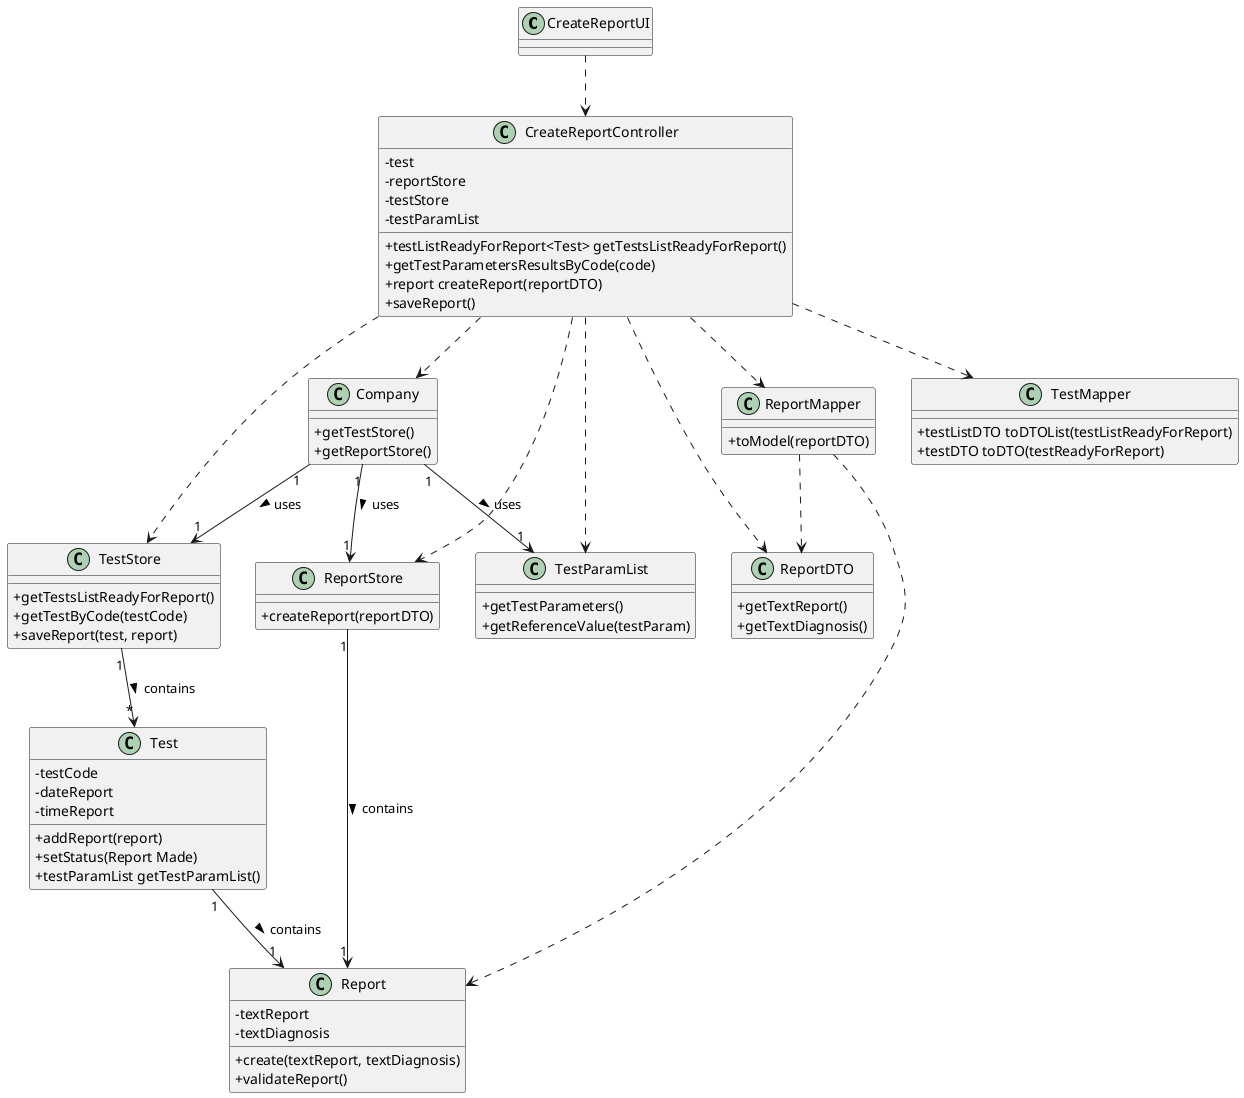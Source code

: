 @startuml

skinparam classAttributeIconSize 0

class CreateReportUI

class CreateReportController {
-test
-reportStore
-testStore
-testParamList


+testListReadyForReport<Test> getTestsListReadyForReport()
+getTestParametersResultsByCode(code)
+report createReport(reportDTO)
+saveReport()
}

class Company {
+getTestStore()
+getReportStore()
}

class TestStore {
+getTestsListReadyForReport()
+getTestByCode(testCode)
+saveReport(test, report)
}

class Test {
-testCode
-dateReport
-timeReport

+addReport(report)
+setStatus(Report Made)
+testParamList getTestParamList()
}

class ReportStore {
+createReport(reportDTO)
}

class ReportMapper {
+toModel(reportDTO)
}

class ReportDTO {
+getTextReport()
+getTextDiagnosis()
}

class Report {
-textReport
-textDiagnosis

+create(textReport, textDiagnosis)
+validateReport()
}

class TestMapper {
+testListDTO toDTOList(testListReadyForReport)
+testDTO toDTO(testReadyForReport)
}

class TestParamList {
+getTestParameters()
+getReferenceValue(testParam)
}

CreateReportUI ..> CreateReportController
CreateReportController ..> Company
Company "1"-down->"1" TestStore: uses >
Company "1"-down->"1" ReportStore: uses >
Company "1"-down->"1" TestParamList: uses >
TestStore "1"-->"*" Test: contains >
Test "1"-->"1" Report: contains >
CreateReportController ..> TestStore
CreateReportController ..> ReportStore


CreateReportController ..> TestMapper


CreateReportController ..> ReportDTO
CreateReportController ..> ReportMapper
ReportMapper ..> ReportDTO
ReportMapper ..> Report
ReportStore "1"-->"1" Report: contains >

CreateReportController ..> TestParamList

@enduml